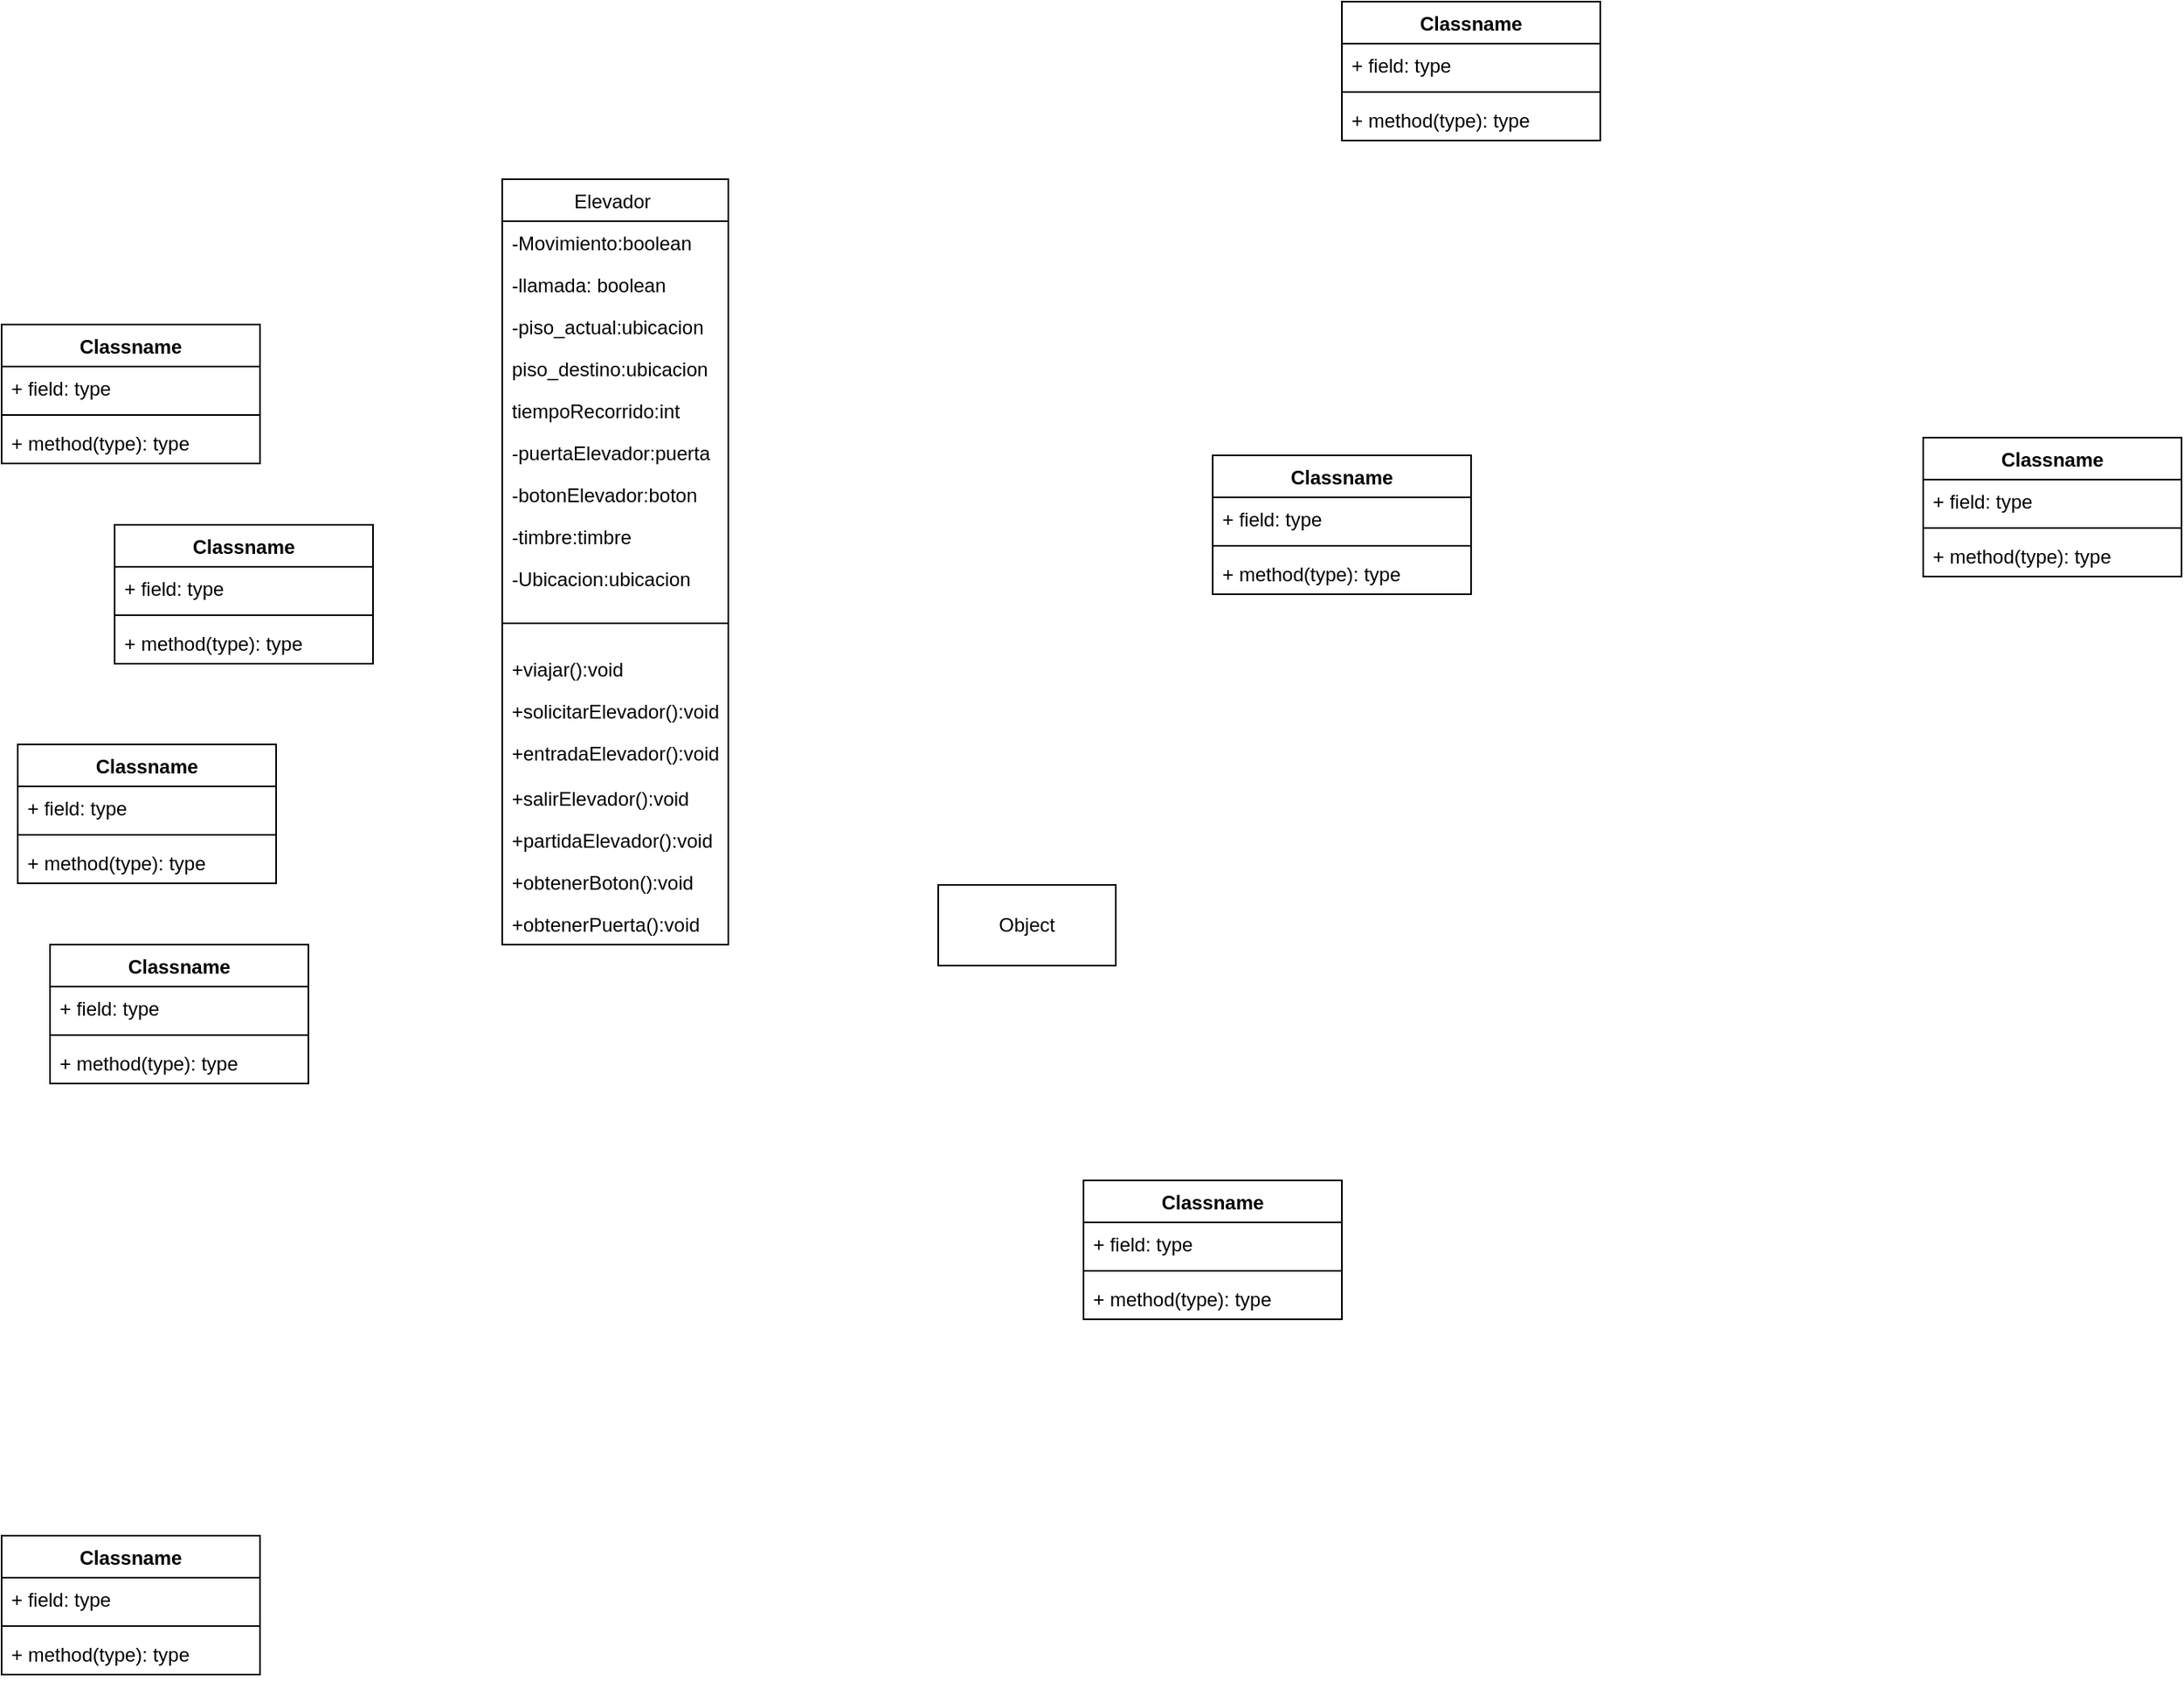 <mxfile version="22.1.0" type="github">
  <diagram id="C5RBs43oDa-KdzZeNtuy" name="Page-1">
    <mxGraphModel dx="2500" dy="884" grid="1" gridSize="10" guides="1" tooltips="1" connect="1" arrows="1" fold="1" page="1" pageScale="1" pageWidth="827" pageHeight="1169" math="0" shadow="0">
      <root>
        <mxCell id="WIyWlLk6GJQsqaUBKTNV-0" />
        <mxCell id="WIyWlLk6GJQsqaUBKTNV-1" parent="WIyWlLk6GJQsqaUBKTNV-0" />
        <mxCell id="zkfFHV4jXpPFQw0GAbJ--17" value="Elevador " style="swimlane;fontStyle=0;align=center;verticalAlign=top;childLayout=stackLayout;horizontal=1;startSize=26;horizontalStack=0;resizeParent=1;resizeLast=0;collapsible=1;marginBottom=0;rounded=0;shadow=0;strokeWidth=1;" parent="WIyWlLk6GJQsqaUBKTNV-1" vertex="1">
          <mxGeometry x="240" y="130" width="140" height="474" as="geometry">
            <mxRectangle x="550" y="140" width="160" height="26" as="alternateBounds" />
          </mxGeometry>
        </mxCell>
        <mxCell id="zkfFHV4jXpPFQw0GAbJ--18" value="-Movimiento:boolean" style="text;align=left;verticalAlign=top;spacingLeft=4;spacingRight=4;overflow=hidden;rotatable=0;points=[[0,0.5],[1,0.5]];portConstraint=eastwest;" parent="zkfFHV4jXpPFQw0GAbJ--17" vertex="1">
          <mxGeometry y="26" width="140" height="26" as="geometry" />
        </mxCell>
        <mxCell id="zkfFHV4jXpPFQw0GAbJ--19" value="-llamada: boolean" style="text;align=left;verticalAlign=top;spacingLeft=4;spacingRight=4;overflow=hidden;rotatable=0;points=[[0,0.5],[1,0.5]];portConstraint=eastwest;rounded=0;shadow=0;html=0;" parent="zkfFHV4jXpPFQw0GAbJ--17" vertex="1">
          <mxGeometry y="52" width="140" height="26" as="geometry" />
        </mxCell>
        <mxCell id="zkfFHV4jXpPFQw0GAbJ--20" value="-piso_actual:ubicacion" style="text;align=left;verticalAlign=top;spacingLeft=4;spacingRight=4;overflow=hidden;rotatable=0;points=[[0,0.5],[1,0.5]];portConstraint=eastwest;rounded=0;shadow=0;html=0;" parent="zkfFHV4jXpPFQw0GAbJ--17" vertex="1">
          <mxGeometry y="78" width="140" height="26" as="geometry" />
        </mxCell>
        <mxCell id="zkfFHV4jXpPFQw0GAbJ--21" value="piso_destino:ubicacion" style="text;align=left;verticalAlign=top;spacingLeft=4;spacingRight=4;overflow=hidden;rotatable=0;points=[[0,0.5],[1,0.5]];portConstraint=eastwest;rounded=0;shadow=0;html=0;" parent="zkfFHV4jXpPFQw0GAbJ--17" vertex="1">
          <mxGeometry y="104" width="140" height="26" as="geometry" />
        </mxCell>
        <mxCell id="zkfFHV4jXpPFQw0GAbJ--22" value="tiempoRecorrido:int" style="text;align=left;verticalAlign=top;spacingLeft=4;spacingRight=4;overflow=hidden;rotatable=0;points=[[0,0.5],[1,0.5]];portConstraint=eastwest;rounded=0;shadow=0;html=0;" parent="zkfFHV4jXpPFQw0GAbJ--17" vertex="1">
          <mxGeometry y="130" width="140" height="26" as="geometry" />
        </mxCell>
        <mxCell id="lLbcnHrQsojd1QfsxlcV-0" value="-puertaElevador:puerta" style="text;align=left;verticalAlign=top;spacingLeft=4;spacingRight=4;overflow=hidden;rotatable=0;points=[[0,0.5],[1,0.5]];portConstraint=eastwest;rounded=0;shadow=0;html=0;" vertex="1" parent="zkfFHV4jXpPFQw0GAbJ--17">
          <mxGeometry y="156" width="140" height="26" as="geometry" />
        </mxCell>
        <mxCell id="lLbcnHrQsojd1QfsxlcV-1" value="-botonElevador:boton" style="text;align=left;verticalAlign=top;spacingLeft=4;spacingRight=4;overflow=hidden;rotatable=0;points=[[0,0.5],[1,0.5]];portConstraint=eastwest;rounded=0;shadow=0;html=0;" vertex="1" parent="zkfFHV4jXpPFQw0GAbJ--17">
          <mxGeometry y="182" width="140" height="26" as="geometry" />
        </mxCell>
        <mxCell id="lLbcnHrQsojd1QfsxlcV-4" value="-timbre:timbre" style="text;align=left;verticalAlign=top;spacingLeft=4;spacingRight=4;overflow=hidden;rotatable=0;points=[[0,0.5],[1,0.5]];portConstraint=eastwest;rounded=0;shadow=0;html=0;" vertex="1" parent="zkfFHV4jXpPFQw0GAbJ--17">
          <mxGeometry y="208" width="140" height="26" as="geometry" />
        </mxCell>
        <mxCell id="lLbcnHrQsojd1QfsxlcV-5" value="-Ubicacion:ubicacion&#xa;" style="text;align=left;verticalAlign=top;spacingLeft=4;spacingRight=4;overflow=hidden;rotatable=0;points=[[0,0.5],[1,0.5]];portConstraint=eastwest;rounded=0;shadow=0;html=0;" vertex="1" parent="zkfFHV4jXpPFQw0GAbJ--17">
          <mxGeometry y="234" width="140" height="26" as="geometry" />
        </mxCell>
        <mxCell id="zkfFHV4jXpPFQw0GAbJ--23" value="" style="line;html=1;strokeWidth=1;align=left;verticalAlign=middle;spacingTop=-1;spacingLeft=3;spacingRight=3;rotatable=0;labelPosition=right;points=[];portConstraint=eastwest;" parent="zkfFHV4jXpPFQw0GAbJ--17" vertex="1">
          <mxGeometry y="260" width="140" height="30" as="geometry" />
        </mxCell>
        <mxCell id="zkfFHV4jXpPFQw0GAbJ--24" value="+viajar():void" style="text;align=left;verticalAlign=top;spacingLeft=4;spacingRight=4;overflow=hidden;rotatable=0;points=[[0,0.5],[1,0.5]];portConstraint=eastwest;" parent="zkfFHV4jXpPFQw0GAbJ--17" vertex="1">
          <mxGeometry y="290" width="140" height="26" as="geometry" />
        </mxCell>
        <mxCell id="lLbcnHrQsojd1QfsxlcV-6" value="+solicitarElevador():void" style="text;align=left;verticalAlign=top;spacingLeft=4;spacingRight=4;overflow=hidden;rotatable=0;points=[[0,0.5],[1,0.5]];portConstraint=eastwest;" vertex="1" parent="zkfFHV4jXpPFQw0GAbJ--17">
          <mxGeometry y="316" width="140" height="26" as="geometry" />
        </mxCell>
        <mxCell id="lLbcnHrQsojd1QfsxlcV-7" value="+entradaElevador():void" style="text;align=left;verticalAlign=top;spacingLeft=4;spacingRight=4;overflow=hidden;rotatable=0;points=[[0,0.5],[1,0.5]];portConstraint=eastwest;" vertex="1" parent="zkfFHV4jXpPFQw0GAbJ--17">
          <mxGeometry y="342" width="140" height="28" as="geometry" />
        </mxCell>
        <mxCell id="lLbcnHrQsojd1QfsxlcV-8" value="+salirElevador():void" style="text;align=left;verticalAlign=top;spacingLeft=4;spacingRight=4;overflow=hidden;rotatable=0;points=[[0,0.5],[1,0.5]];portConstraint=eastwest;" vertex="1" parent="zkfFHV4jXpPFQw0GAbJ--17">
          <mxGeometry y="370" width="140" height="26" as="geometry" />
        </mxCell>
        <mxCell id="lLbcnHrQsojd1QfsxlcV-9" value="+partidaElevador():void" style="text;align=left;verticalAlign=top;spacingLeft=4;spacingRight=4;overflow=hidden;rotatable=0;points=[[0,0.5],[1,0.5]];portConstraint=eastwest;" vertex="1" parent="zkfFHV4jXpPFQw0GAbJ--17">
          <mxGeometry y="396" width="140" height="26" as="geometry" />
        </mxCell>
        <mxCell id="lLbcnHrQsojd1QfsxlcV-10" value="+obtenerBoton():void" style="text;align=left;verticalAlign=top;spacingLeft=4;spacingRight=4;overflow=hidden;rotatable=0;points=[[0,0.5],[1,0.5]];portConstraint=eastwest;" vertex="1" parent="zkfFHV4jXpPFQw0GAbJ--17">
          <mxGeometry y="422" width="140" height="26" as="geometry" />
        </mxCell>
        <mxCell id="lLbcnHrQsojd1QfsxlcV-11" value="+obtenerPuerta():void" style="text;align=left;verticalAlign=top;spacingLeft=4;spacingRight=4;overflow=hidden;rotatable=0;points=[[0,0.5],[1,0.5]];portConstraint=eastwest;" vertex="1" parent="zkfFHV4jXpPFQw0GAbJ--17">
          <mxGeometry y="448" width="140" height="26" as="geometry" />
        </mxCell>
        <mxCell id="lLbcnHrQsojd1QfsxlcV-25" value="Classname" style="swimlane;fontStyle=1;align=center;verticalAlign=top;childLayout=stackLayout;horizontal=1;startSize=26;horizontalStack=0;resizeParent=1;resizeParentMax=0;resizeLast=0;collapsible=1;marginBottom=0;whiteSpace=wrap;html=1;" vertex="1" parent="WIyWlLk6GJQsqaUBKTNV-1">
          <mxGeometry x="-60" y="480" width="160" height="86" as="geometry" />
        </mxCell>
        <mxCell id="lLbcnHrQsojd1QfsxlcV-26" value="+ field: type" style="text;strokeColor=none;fillColor=none;align=left;verticalAlign=top;spacingLeft=4;spacingRight=4;overflow=hidden;rotatable=0;points=[[0,0.5],[1,0.5]];portConstraint=eastwest;whiteSpace=wrap;html=1;" vertex="1" parent="lLbcnHrQsojd1QfsxlcV-25">
          <mxGeometry y="26" width="160" height="26" as="geometry" />
        </mxCell>
        <mxCell id="lLbcnHrQsojd1QfsxlcV-27" value="" style="line;strokeWidth=1;fillColor=none;align=left;verticalAlign=middle;spacingTop=-1;spacingLeft=3;spacingRight=3;rotatable=0;labelPosition=right;points=[];portConstraint=eastwest;strokeColor=inherit;" vertex="1" parent="lLbcnHrQsojd1QfsxlcV-25">
          <mxGeometry y="52" width="160" height="8" as="geometry" />
        </mxCell>
        <mxCell id="lLbcnHrQsojd1QfsxlcV-28" value="+ method(type): type" style="text;strokeColor=none;fillColor=none;align=left;verticalAlign=top;spacingLeft=4;spacingRight=4;overflow=hidden;rotatable=0;points=[[0,0.5],[1,0.5]];portConstraint=eastwest;whiteSpace=wrap;html=1;" vertex="1" parent="lLbcnHrQsojd1QfsxlcV-25">
          <mxGeometry y="60" width="160" height="26" as="geometry" />
        </mxCell>
        <mxCell id="lLbcnHrQsojd1QfsxlcV-29" value="Classname" style="swimlane;fontStyle=1;align=center;verticalAlign=top;childLayout=stackLayout;horizontal=1;startSize=26;horizontalStack=0;resizeParent=1;resizeParentMax=0;resizeLast=0;collapsible=1;marginBottom=0;whiteSpace=wrap;html=1;" vertex="1" parent="WIyWlLk6GJQsqaUBKTNV-1">
          <mxGeometry y="344" width="160" height="86" as="geometry" />
        </mxCell>
        <mxCell id="lLbcnHrQsojd1QfsxlcV-30" value="+ field: type" style="text;strokeColor=none;fillColor=none;align=left;verticalAlign=top;spacingLeft=4;spacingRight=4;overflow=hidden;rotatable=0;points=[[0,0.5],[1,0.5]];portConstraint=eastwest;whiteSpace=wrap;html=1;" vertex="1" parent="lLbcnHrQsojd1QfsxlcV-29">
          <mxGeometry y="26" width="160" height="26" as="geometry" />
        </mxCell>
        <mxCell id="lLbcnHrQsojd1QfsxlcV-31" value="" style="line;strokeWidth=1;fillColor=none;align=left;verticalAlign=middle;spacingTop=-1;spacingLeft=3;spacingRight=3;rotatable=0;labelPosition=right;points=[];portConstraint=eastwest;strokeColor=inherit;" vertex="1" parent="lLbcnHrQsojd1QfsxlcV-29">
          <mxGeometry y="52" width="160" height="8" as="geometry" />
        </mxCell>
        <mxCell id="lLbcnHrQsojd1QfsxlcV-32" value="+ method(type): type" style="text;strokeColor=none;fillColor=none;align=left;verticalAlign=top;spacingLeft=4;spacingRight=4;overflow=hidden;rotatable=0;points=[[0,0.5],[1,0.5]];portConstraint=eastwest;whiteSpace=wrap;html=1;" vertex="1" parent="lLbcnHrQsojd1QfsxlcV-29">
          <mxGeometry y="60" width="160" height="26" as="geometry" />
        </mxCell>
        <mxCell id="lLbcnHrQsojd1QfsxlcV-33" value="Classname" style="swimlane;fontStyle=1;align=center;verticalAlign=top;childLayout=stackLayout;horizontal=1;startSize=26;horizontalStack=0;resizeParent=1;resizeParentMax=0;resizeLast=0;collapsible=1;marginBottom=0;whiteSpace=wrap;html=1;" vertex="1" parent="WIyWlLk6GJQsqaUBKTNV-1">
          <mxGeometry x="-70" y="220" width="160" height="86" as="geometry" />
        </mxCell>
        <mxCell id="lLbcnHrQsojd1QfsxlcV-34" value="+ field: type" style="text;strokeColor=none;fillColor=none;align=left;verticalAlign=top;spacingLeft=4;spacingRight=4;overflow=hidden;rotatable=0;points=[[0,0.5],[1,0.5]];portConstraint=eastwest;whiteSpace=wrap;html=1;" vertex="1" parent="lLbcnHrQsojd1QfsxlcV-33">
          <mxGeometry y="26" width="160" height="26" as="geometry" />
        </mxCell>
        <mxCell id="lLbcnHrQsojd1QfsxlcV-35" value="" style="line;strokeWidth=1;fillColor=none;align=left;verticalAlign=middle;spacingTop=-1;spacingLeft=3;spacingRight=3;rotatable=0;labelPosition=right;points=[];portConstraint=eastwest;strokeColor=inherit;" vertex="1" parent="lLbcnHrQsojd1QfsxlcV-33">
          <mxGeometry y="52" width="160" height="8" as="geometry" />
        </mxCell>
        <mxCell id="lLbcnHrQsojd1QfsxlcV-36" value="+ method(type): type" style="text;strokeColor=none;fillColor=none;align=left;verticalAlign=top;spacingLeft=4;spacingRight=4;overflow=hidden;rotatable=0;points=[[0,0.5],[1,0.5]];portConstraint=eastwest;whiteSpace=wrap;html=1;" vertex="1" parent="lLbcnHrQsojd1QfsxlcV-33">
          <mxGeometry y="60" width="160" height="26" as="geometry" />
        </mxCell>
        <mxCell id="lLbcnHrQsojd1QfsxlcV-37" value="Classname" style="swimlane;fontStyle=1;align=center;verticalAlign=top;childLayout=stackLayout;horizontal=1;startSize=26;horizontalStack=0;resizeParent=1;resizeParentMax=0;resizeLast=0;collapsible=1;marginBottom=0;whiteSpace=wrap;html=1;" vertex="1" parent="WIyWlLk6GJQsqaUBKTNV-1">
          <mxGeometry x="-40" y="604" width="160" height="86" as="geometry" />
        </mxCell>
        <mxCell id="lLbcnHrQsojd1QfsxlcV-38" value="+ field: type" style="text;strokeColor=none;fillColor=none;align=left;verticalAlign=top;spacingLeft=4;spacingRight=4;overflow=hidden;rotatable=0;points=[[0,0.5],[1,0.5]];portConstraint=eastwest;whiteSpace=wrap;html=1;" vertex="1" parent="lLbcnHrQsojd1QfsxlcV-37">
          <mxGeometry y="26" width="160" height="26" as="geometry" />
        </mxCell>
        <mxCell id="lLbcnHrQsojd1QfsxlcV-39" value="" style="line;strokeWidth=1;fillColor=none;align=left;verticalAlign=middle;spacingTop=-1;spacingLeft=3;spacingRight=3;rotatable=0;labelPosition=right;points=[];portConstraint=eastwest;strokeColor=inherit;" vertex="1" parent="lLbcnHrQsojd1QfsxlcV-37">
          <mxGeometry y="52" width="160" height="8" as="geometry" />
        </mxCell>
        <mxCell id="lLbcnHrQsojd1QfsxlcV-40" value="+ method(type): type" style="text;strokeColor=none;fillColor=none;align=left;verticalAlign=top;spacingLeft=4;spacingRight=4;overflow=hidden;rotatable=0;points=[[0,0.5],[1,0.5]];portConstraint=eastwest;whiteSpace=wrap;html=1;" vertex="1" parent="lLbcnHrQsojd1QfsxlcV-37">
          <mxGeometry y="60" width="160" height="26" as="geometry" />
        </mxCell>
        <mxCell id="lLbcnHrQsojd1QfsxlcV-41" value="Classname" style="swimlane;fontStyle=1;align=center;verticalAlign=top;childLayout=stackLayout;horizontal=1;startSize=26;horizontalStack=0;resizeParent=1;resizeParentMax=0;resizeLast=0;collapsible=1;marginBottom=0;whiteSpace=wrap;html=1;" vertex="1" parent="WIyWlLk6GJQsqaUBKTNV-1">
          <mxGeometry x="-70" y="970" width="160" height="86" as="geometry" />
        </mxCell>
        <mxCell id="lLbcnHrQsojd1QfsxlcV-42" value="+ field: type" style="text;strokeColor=none;fillColor=none;align=left;verticalAlign=top;spacingLeft=4;spacingRight=4;overflow=hidden;rotatable=0;points=[[0,0.5],[1,0.5]];portConstraint=eastwest;whiteSpace=wrap;html=1;" vertex="1" parent="lLbcnHrQsojd1QfsxlcV-41">
          <mxGeometry y="26" width="160" height="26" as="geometry" />
        </mxCell>
        <mxCell id="lLbcnHrQsojd1QfsxlcV-43" value="" style="line;strokeWidth=1;fillColor=none;align=left;verticalAlign=middle;spacingTop=-1;spacingLeft=3;spacingRight=3;rotatable=0;labelPosition=right;points=[];portConstraint=eastwest;strokeColor=inherit;" vertex="1" parent="lLbcnHrQsojd1QfsxlcV-41">
          <mxGeometry y="52" width="160" height="8" as="geometry" />
        </mxCell>
        <mxCell id="lLbcnHrQsojd1QfsxlcV-44" value="+ method(type): type" style="text;strokeColor=none;fillColor=none;align=left;verticalAlign=top;spacingLeft=4;spacingRight=4;overflow=hidden;rotatable=0;points=[[0,0.5],[1,0.5]];portConstraint=eastwest;whiteSpace=wrap;html=1;" vertex="1" parent="lLbcnHrQsojd1QfsxlcV-41">
          <mxGeometry y="60" width="160" height="26" as="geometry" />
        </mxCell>
        <mxCell id="lLbcnHrQsojd1QfsxlcV-45" value="Classname" style="swimlane;fontStyle=1;align=center;verticalAlign=top;childLayout=stackLayout;horizontal=1;startSize=26;horizontalStack=0;resizeParent=1;resizeParentMax=0;resizeLast=0;collapsible=1;marginBottom=0;whiteSpace=wrap;html=1;" vertex="1" parent="WIyWlLk6GJQsqaUBKTNV-1">
          <mxGeometry x="760" y="20" width="160" height="86" as="geometry" />
        </mxCell>
        <mxCell id="lLbcnHrQsojd1QfsxlcV-46" value="+ field: type" style="text;strokeColor=none;fillColor=none;align=left;verticalAlign=top;spacingLeft=4;spacingRight=4;overflow=hidden;rotatable=0;points=[[0,0.5],[1,0.5]];portConstraint=eastwest;whiteSpace=wrap;html=1;" vertex="1" parent="lLbcnHrQsojd1QfsxlcV-45">
          <mxGeometry y="26" width="160" height="26" as="geometry" />
        </mxCell>
        <mxCell id="lLbcnHrQsojd1QfsxlcV-47" value="" style="line;strokeWidth=1;fillColor=none;align=left;verticalAlign=middle;spacingTop=-1;spacingLeft=3;spacingRight=3;rotatable=0;labelPosition=right;points=[];portConstraint=eastwest;strokeColor=inherit;" vertex="1" parent="lLbcnHrQsojd1QfsxlcV-45">
          <mxGeometry y="52" width="160" height="8" as="geometry" />
        </mxCell>
        <mxCell id="lLbcnHrQsojd1QfsxlcV-48" value="+ method(type): type" style="text;strokeColor=none;fillColor=none;align=left;verticalAlign=top;spacingLeft=4;spacingRight=4;overflow=hidden;rotatable=0;points=[[0,0.5],[1,0.5]];portConstraint=eastwest;whiteSpace=wrap;html=1;" vertex="1" parent="lLbcnHrQsojd1QfsxlcV-45">
          <mxGeometry y="60" width="160" height="26" as="geometry" />
        </mxCell>
        <mxCell id="lLbcnHrQsojd1QfsxlcV-13" value="Classname" style="swimlane;fontStyle=1;align=center;verticalAlign=top;childLayout=stackLayout;horizontal=1;startSize=26;horizontalStack=0;resizeParent=1;resizeParentMax=0;resizeLast=0;collapsible=1;marginBottom=0;whiteSpace=wrap;html=1;" vertex="1" parent="WIyWlLk6GJQsqaUBKTNV-1">
          <mxGeometry x="1120" y="290" width="160" height="86" as="geometry" />
        </mxCell>
        <mxCell id="lLbcnHrQsojd1QfsxlcV-14" value="+ field: type" style="text;strokeColor=none;fillColor=none;align=left;verticalAlign=top;spacingLeft=4;spacingRight=4;overflow=hidden;rotatable=0;points=[[0,0.5],[1,0.5]];portConstraint=eastwest;whiteSpace=wrap;html=1;" vertex="1" parent="lLbcnHrQsojd1QfsxlcV-13">
          <mxGeometry y="26" width="160" height="26" as="geometry" />
        </mxCell>
        <mxCell id="lLbcnHrQsojd1QfsxlcV-15" value="" style="line;strokeWidth=1;fillColor=none;align=left;verticalAlign=middle;spacingTop=-1;spacingLeft=3;spacingRight=3;rotatable=0;labelPosition=right;points=[];portConstraint=eastwest;strokeColor=inherit;" vertex="1" parent="lLbcnHrQsojd1QfsxlcV-13">
          <mxGeometry y="52" width="160" height="8" as="geometry" />
        </mxCell>
        <mxCell id="lLbcnHrQsojd1QfsxlcV-16" value="+ method(type): type" style="text;strokeColor=none;fillColor=none;align=left;verticalAlign=top;spacingLeft=4;spacingRight=4;overflow=hidden;rotatable=0;points=[[0,0.5],[1,0.5]];portConstraint=eastwest;whiteSpace=wrap;html=1;" vertex="1" parent="lLbcnHrQsojd1QfsxlcV-13">
          <mxGeometry y="60" width="160" height="26" as="geometry" />
        </mxCell>
        <mxCell id="lLbcnHrQsojd1QfsxlcV-50" value="Classname" style="swimlane;fontStyle=1;align=center;verticalAlign=top;childLayout=stackLayout;horizontal=1;startSize=26;horizontalStack=0;resizeParent=1;resizeParentMax=0;resizeLast=0;collapsible=1;marginBottom=0;whiteSpace=wrap;html=1;" vertex="1" parent="WIyWlLk6GJQsqaUBKTNV-1">
          <mxGeometry x="680" y="301" width="160" height="86" as="geometry" />
        </mxCell>
        <mxCell id="lLbcnHrQsojd1QfsxlcV-51" value="+ field: type" style="text;strokeColor=none;fillColor=none;align=left;verticalAlign=top;spacingLeft=4;spacingRight=4;overflow=hidden;rotatable=0;points=[[0,0.5],[1,0.5]];portConstraint=eastwest;whiteSpace=wrap;html=1;" vertex="1" parent="lLbcnHrQsojd1QfsxlcV-50">
          <mxGeometry y="26" width="160" height="26" as="geometry" />
        </mxCell>
        <mxCell id="lLbcnHrQsojd1QfsxlcV-52" value="" style="line;strokeWidth=1;fillColor=none;align=left;verticalAlign=middle;spacingTop=-1;spacingLeft=3;spacingRight=3;rotatable=0;labelPosition=right;points=[];portConstraint=eastwest;strokeColor=inherit;" vertex="1" parent="lLbcnHrQsojd1QfsxlcV-50">
          <mxGeometry y="52" width="160" height="8" as="geometry" />
        </mxCell>
        <mxCell id="lLbcnHrQsojd1QfsxlcV-53" value="+ method(type): type" style="text;strokeColor=none;fillColor=none;align=left;verticalAlign=top;spacingLeft=4;spacingRight=4;overflow=hidden;rotatable=0;points=[[0,0.5],[1,0.5]];portConstraint=eastwest;whiteSpace=wrap;html=1;" vertex="1" parent="lLbcnHrQsojd1QfsxlcV-50">
          <mxGeometry y="60" width="160" height="26" as="geometry" />
        </mxCell>
        <mxCell id="lLbcnHrQsojd1QfsxlcV-54" value="Classname" style="swimlane;fontStyle=1;align=center;verticalAlign=top;childLayout=stackLayout;horizontal=1;startSize=26;horizontalStack=0;resizeParent=1;resizeParentMax=0;resizeLast=0;collapsible=1;marginBottom=0;whiteSpace=wrap;html=1;" vertex="1" parent="WIyWlLk6GJQsqaUBKTNV-1">
          <mxGeometry x="600" y="750" width="160" height="86" as="geometry" />
        </mxCell>
        <mxCell id="lLbcnHrQsojd1QfsxlcV-55" value="+ field: type" style="text;strokeColor=none;fillColor=none;align=left;verticalAlign=top;spacingLeft=4;spacingRight=4;overflow=hidden;rotatable=0;points=[[0,0.5],[1,0.5]];portConstraint=eastwest;whiteSpace=wrap;html=1;" vertex="1" parent="lLbcnHrQsojd1QfsxlcV-54">
          <mxGeometry y="26" width="160" height="26" as="geometry" />
        </mxCell>
        <mxCell id="lLbcnHrQsojd1QfsxlcV-56" value="" style="line;strokeWidth=1;fillColor=none;align=left;verticalAlign=middle;spacingTop=-1;spacingLeft=3;spacingRight=3;rotatable=0;labelPosition=right;points=[];portConstraint=eastwest;strokeColor=inherit;" vertex="1" parent="lLbcnHrQsojd1QfsxlcV-54">
          <mxGeometry y="52" width="160" height="8" as="geometry" />
        </mxCell>
        <mxCell id="lLbcnHrQsojd1QfsxlcV-57" value="+ method(type): type" style="text;strokeColor=none;fillColor=none;align=left;verticalAlign=top;spacingLeft=4;spacingRight=4;overflow=hidden;rotatable=0;points=[[0,0.5],[1,0.5]];portConstraint=eastwest;whiteSpace=wrap;html=1;" vertex="1" parent="lLbcnHrQsojd1QfsxlcV-54">
          <mxGeometry y="60" width="160" height="26" as="geometry" />
        </mxCell>
        <mxCell id="lLbcnHrQsojd1QfsxlcV-58" value="Object" style="html=1;whiteSpace=wrap;" vertex="1" parent="WIyWlLk6GJQsqaUBKTNV-1">
          <mxGeometry x="510" y="567" width="110" height="50" as="geometry" />
        </mxCell>
      </root>
    </mxGraphModel>
  </diagram>
</mxfile>
